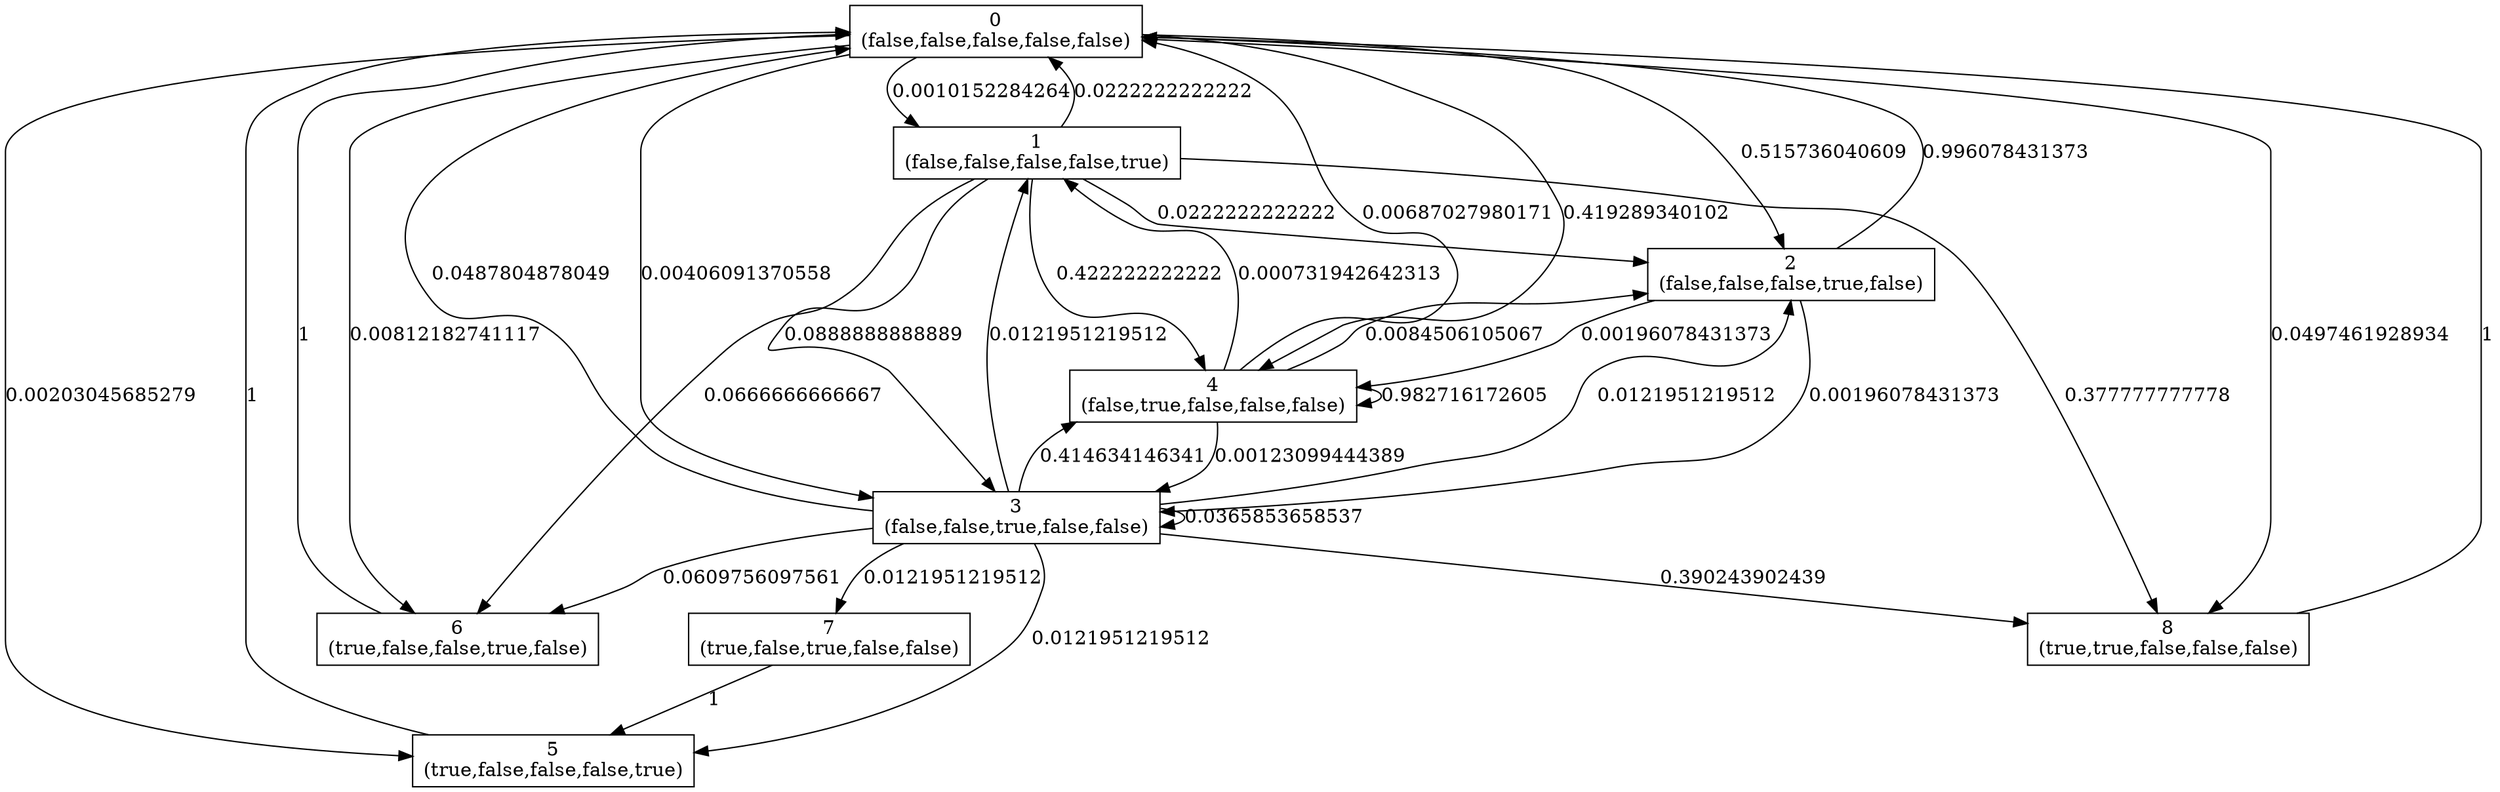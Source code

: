 digraph P {
node [shape=box];
0 -> 1 [ label="0.0010152284264" ];
0 -> 2 [ label="0.515736040609" ];
0 -> 3 [ label="0.00406091370558" ];
0 -> 4 [ label="0.419289340102" ];
0 -> 5 [ label="0.00203045685279" ];
0 -> 6 [ label="0.00812182741117" ];
0 -> 8 [ label="0.0497461928934" ];
1 -> 0 [ label="0.0222222222222" ];
1 -> 2 [ label="0.0222222222222" ];
1 -> 3 [ label="0.0888888888889" ];
1 -> 4 [ label="0.422222222222" ];
1 -> 6 [ label="0.0666666666667" ];
1 -> 8 [ label="0.377777777778" ];
2 -> 0 [ label="0.996078431373" ];
2 -> 3 [ label="0.00196078431373" ];
2 -> 4 [ label="0.00196078431373" ];
3 -> 0 [ label="0.0487804878049" ];
3 -> 1 [ label="0.0121951219512" ];
3 -> 2 [ label="0.0121951219512" ];
3 -> 3 [ label="0.0365853658537" ];
3 -> 4 [ label="0.414634146341" ];
3 -> 5 [ label="0.0121951219512" ];
3 -> 6 [ label="0.0609756097561" ];
3 -> 7 [ label="0.0121951219512" ];
3 -> 8 [ label="0.390243902439" ];
4 -> 0 [ label="0.00687027980171" ];
4 -> 1 [ label="0.000731942642313" ];
4 -> 2 [ label="0.0084506105067" ];
4 -> 3 [ label="0.00123099444389" ];
4 -> 4 [ label="0.982716172605" ];
5 -> 0 [ label="1" ];
6 -> 0 [ label="1" ];
7 -> 5 [ label="1" ];
8 -> 0 [ label="1" ];
0 [label="0\n(false,false,false,false,false)"];
1 [label="1\n(false,false,false,false,true)"];
2 [label="2\n(false,false,false,true,false)"];
3 [label="3\n(false,false,true,false,false)"];
4 [label="4\n(false,true,false,false,false)"];
5 [label="5\n(true,false,false,false,true)"];
6 [label="6\n(true,false,false,true,false)"];
7 [label="7\n(true,false,true,false,false)"];
8 [label="8\n(true,true,false,false,false)"];
}
